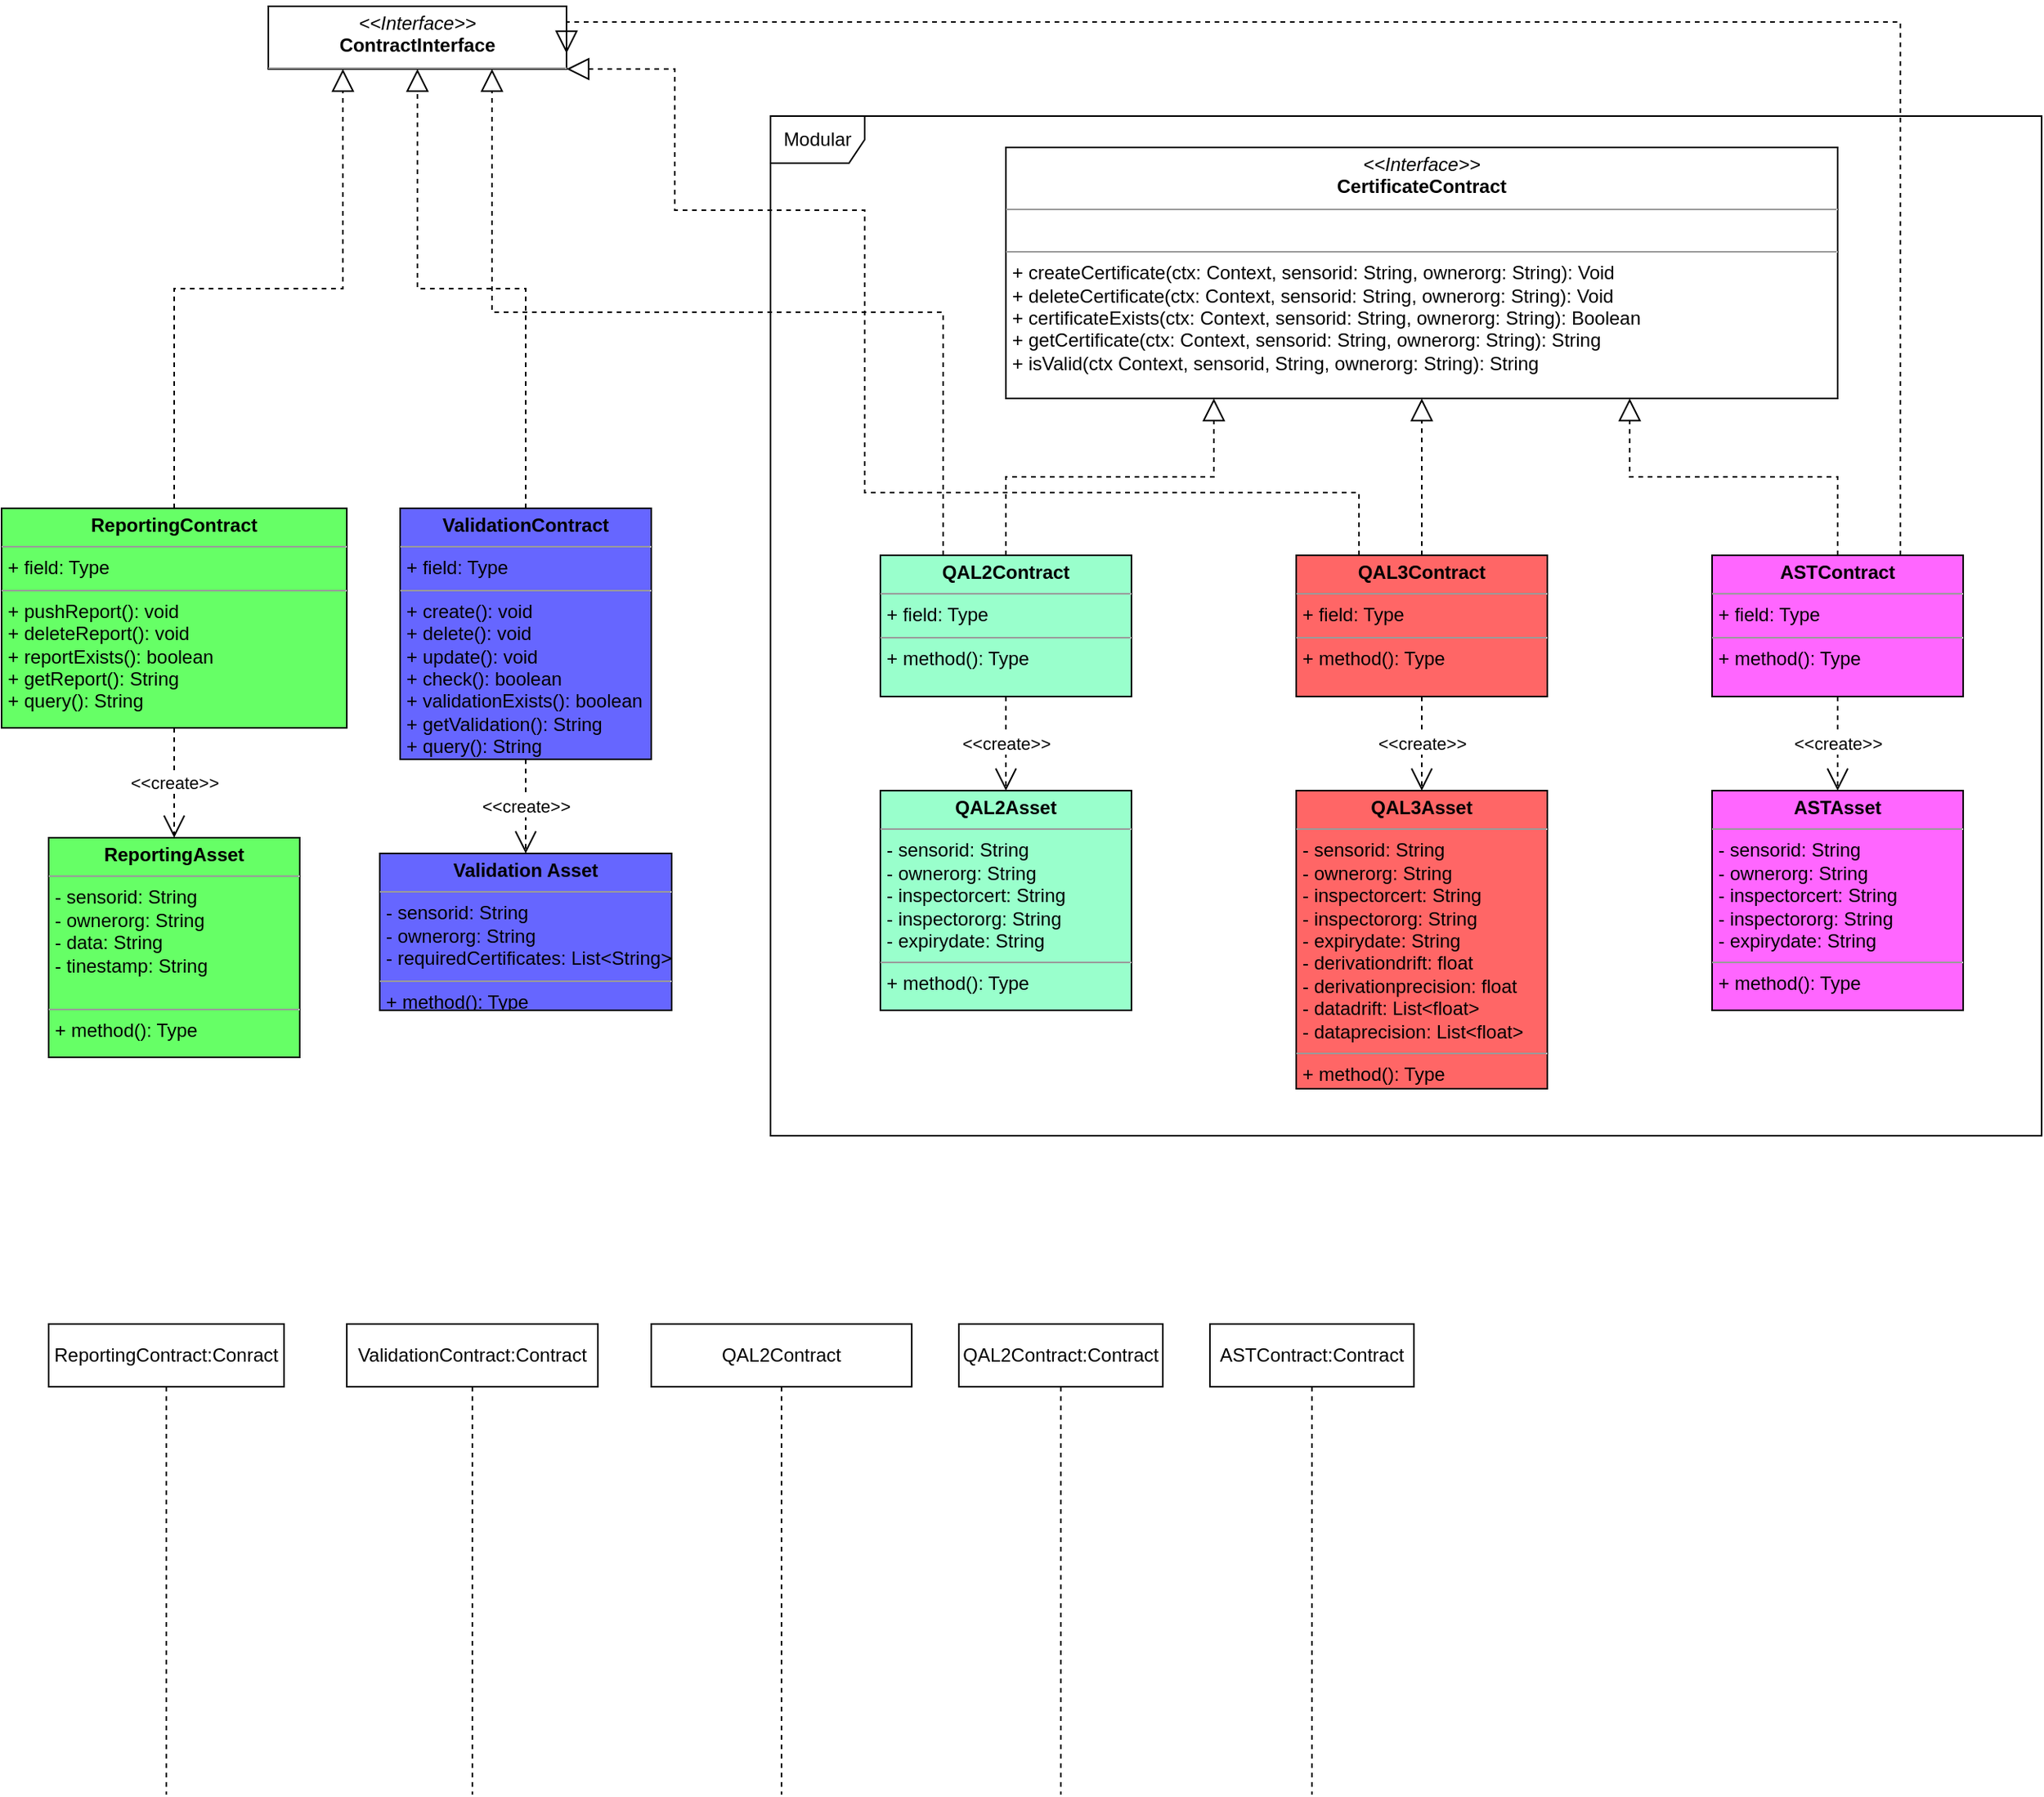 <mxfile version="15.4.0" type="device"><diagram id="C5RBs43oDa-KdzZeNtuy" name="Page-1"><mxGraphModel dx="988" dy="1668" grid="1" gridSize="10" guides="1" tooltips="1" connect="1" arrows="1" fold="1" page="1" pageScale="1" pageWidth="827" pageHeight="1169" math="0" shadow="0"><root><mxCell id="WIyWlLk6GJQsqaUBKTNV-0"/><mxCell id="WIyWlLk6GJQsqaUBKTNV-1" parent="WIyWlLk6GJQsqaUBKTNV-0"/><mxCell id="RsvaTviHztBzNRfAH-nc-0" value="&lt;p style=&quot;margin: 0px ; margin-top: 4px ; text-align: center&quot;&gt;&lt;b&gt;ValidationContract&lt;/b&gt;&lt;/p&gt;&lt;hr size=&quot;1&quot;&gt;&lt;p style=&quot;margin: 0px ; margin-left: 4px&quot;&gt;+ field: Type&lt;/p&gt;&lt;hr size=&quot;1&quot;&gt;&lt;p style=&quot;margin: 0px ; margin-left: 4px&quot;&gt;+ create(): void&lt;/p&gt;&lt;p style=&quot;margin: 0px ; margin-left: 4px&quot;&gt;+ delete(): void&lt;/p&gt;&lt;p style=&quot;margin: 0px ; margin-left: 4px&quot;&gt;+ update(): void&lt;/p&gt;&lt;p style=&quot;margin: 0px ; margin-left: 4px&quot;&gt;+ check(): boolean&lt;/p&gt;&lt;p style=&quot;margin: 0px ; margin-left: 4px&quot;&gt;+ validationExists(): boolean&lt;/p&gt;&lt;p style=&quot;margin: 0px ; margin-left: 4px&quot;&gt;+ getValidation(): String&lt;/p&gt;&lt;p style=&quot;margin: 0px ; margin-left: 4px&quot;&gt;+ query(): String&lt;/p&gt;" style="verticalAlign=top;align=left;overflow=fill;fontSize=12;fontFamily=Helvetica;html=1;fillColor=#6666FF;" vertex="1" parent="WIyWlLk6GJQsqaUBKTNV-1"><mxGeometry x="334" y="200" width="160" height="160" as="geometry"/></mxCell><mxCell id="RsvaTviHztBzNRfAH-nc-1" value="&lt;p style=&quot;margin: 0px ; margin-top: 4px ; text-align: center&quot;&gt;&lt;i&gt;&amp;lt;&amp;lt;Interface&amp;gt;&amp;gt;&lt;/i&gt;&lt;br&gt;&lt;b&gt;ContractInterface&lt;/b&gt;&lt;/p&gt;&lt;hr size=&quot;1&quot;&gt;&lt;p style=&quot;margin: 0px ; margin-left: 4px&quot;&gt;&lt;br&gt;&lt;/p&gt;" style="verticalAlign=top;align=left;overflow=fill;fontSize=12;fontFamily=Helvetica;html=1;" vertex="1" parent="WIyWlLk6GJQsqaUBKTNV-1"><mxGeometry x="250" y="-120" width="190" height="40" as="geometry"/></mxCell><mxCell id="RsvaTviHztBzNRfAH-nc-2" value="&lt;p style=&quot;margin: 0px ; margin-top: 4px ; text-align: center&quot;&gt;&lt;i&gt;&amp;lt;&amp;lt;Interface&amp;gt;&amp;gt;&lt;/i&gt;&lt;br&gt;&lt;b&gt;CertificateContract&lt;/b&gt;&lt;/p&gt;&lt;hr size=&quot;1&quot;&gt;&lt;p style=&quot;margin: 0px ; margin-left: 4px&quot;&gt;&lt;br&gt;&lt;/p&gt;&lt;hr size=&quot;1&quot;&gt;&lt;p style=&quot;margin: 0px ; margin-left: 4px&quot;&gt;+ createCertificate(ctx: Context, sensorid: String, ownerorg: String): Void&lt;/p&gt;&lt;p style=&quot;margin: 0px ; margin-left: 4px&quot;&gt;+ deleteCertificate(ctx: Context, sensorid: String, ownerorg: String): Void&lt;/p&gt;&lt;p style=&quot;margin: 0px ; margin-left: 4px&quot;&gt;+ certificateExists(ctx: Context, sensorid: String, ownerorg: String): Boolean&lt;/p&gt;&lt;p style=&quot;margin: 0px ; margin-left: 4px&quot;&gt;+ getCertificate(ctx: Context, sensorid: String, ownerorg: String): String&lt;br&gt;+ isValid(ctx Context, sensorid, String, ownerorg: String): String&lt;/p&gt;" style="verticalAlign=top;align=left;overflow=fill;fontSize=12;fontFamily=Helvetica;html=1;" vertex="1" parent="WIyWlLk6GJQsqaUBKTNV-1"><mxGeometry x="720" y="-30" width="530" height="160" as="geometry"/></mxCell><mxCell id="RsvaTviHztBzNRfAH-nc-7" value="&lt;p style=&quot;margin: 0px ; margin-top: 4px ; text-align: center&quot;&gt;&lt;b&gt;ReportingContract&lt;/b&gt;&lt;/p&gt;&lt;hr size=&quot;1&quot;&gt;&lt;p style=&quot;margin: 0px ; margin-left: 4px&quot;&gt;+ field: Type&lt;/p&gt;&lt;hr size=&quot;1&quot;&gt;&lt;p style=&quot;margin: 0px ; margin-left: 4px&quot;&gt;+ pushReport(): void&lt;/p&gt;&lt;p style=&quot;margin: 0px ; margin-left: 4px&quot;&gt;+ deleteReport(): void&lt;/p&gt;&lt;p style=&quot;margin: 0px ; margin-left: 4px&quot;&gt;+ reportExists(): boolean&lt;/p&gt;&lt;p style=&quot;margin: 0px ; margin-left: 4px&quot;&gt;+ getReport(): String&lt;/p&gt;&lt;p style=&quot;margin: 0px ; margin-left: 4px&quot;&gt;+ query(): String&lt;/p&gt;" style="verticalAlign=top;align=left;overflow=fill;fontSize=12;fontFamily=Helvetica;html=1;fillColor=#66FF66;" vertex="1" parent="WIyWlLk6GJQsqaUBKTNV-1"><mxGeometry x="80" y="200" width="220" height="140" as="geometry"/></mxCell><mxCell id="RsvaTviHztBzNRfAH-nc-8" value="&lt;p style=&quot;margin: 0px ; margin-top: 4px ; text-align: center&quot;&gt;&lt;b&gt;QAL2Contract&lt;/b&gt;&lt;/p&gt;&lt;hr size=&quot;1&quot;&gt;&lt;p style=&quot;margin: 0px ; margin-left: 4px&quot;&gt;+ field: Type&lt;/p&gt;&lt;hr size=&quot;1&quot;&gt;&lt;p style=&quot;margin: 0px ; margin-left: 4px&quot;&gt;+ method(): Type&lt;/p&gt;" style="verticalAlign=top;align=left;overflow=fill;fontSize=12;fontFamily=Helvetica;html=1;fillColor=#99FFCC;" vertex="1" parent="WIyWlLk6GJQsqaUBKTNV-1"><mxGeometry x="640" y="230" width="160" height="90" as="geometry"/></mxCell><mxCell id="RsvaTviHztBzNRfAH-nc-9" value="&lt;p style=&quot;margin: 0px ; margin-top: 4px ; text-align: center&quot;&gt;&lt;b&gt;QAL3Contract&lt;/b&gt;&lt;/p&gt;&lt;hr size=&quot;1&quot;&gt;&lt;p style=&quot;margin: 0px ; margin-left: 4px&quot;&gt;+ field: Type&lt;/p&gt;&lt;hr size=&quot;1&quot;&gt;&lt;p style=&quot;margin: 0px ; margin-left: 4px&quot;&gt;+ method(): Type&lt;/p&gt;" style="verticalAlign=top;align=left;overflow=fill;fontSize=12;fontFamily=Helvetica;html=1;fillColor=#FF6666;" vertex="1" parent="WIyWlLk6GJQsqaUBKTNV-1"><mxGeometry x="905" y="230" width="160" height="90" as="geometry"/></mxCell><mxCell id="RsvaTviHztBzNRfAH-nc-26" value="&lt;p style=&quot;margin: 0px ; margin-top: 4px ; text-align: center&quot;&gt;&lt;b&gt;ASTContract&lt;/b&gt;&lt;/p&gt;&lt;hr size=&quot;1&quot;&gt;&lt;p style=&quot;margin: 0px ; margin-left: 4px&quot;&gt;+ field: Type&lt;/p&gt;&lt;hr size=&quot;1&quot;&gt;&lt;p style=&quot;margin: 0px ; margin-left: 4px&quot;&gt;+ method(): Type&lt;/p&gt;" style="verticalAlign=top;align=left;overflow=fill;fontSize=12;fontFamily=Helvetica;html=1;fillColor=#FF66FF;" vertex="1" parent="WIyWlLk6GJQsqaUBKTNV-1"><mxGeometry x="1170" y="230" width="160" height="90" as="geometry"/></mxCell><mxCell id="RsvaTviHztBzNRfAH-nc-27" value="&lt;p style=&quot;margin: 0px ; margin-top: 4px ; text-align: center&quot;&gt;&lt;b&gt;QAL2Asset&lt;/b&gt;&lt;/p&gt;&lt;hr size=&quot;1&quot;&gt;&lt;p style=&quot;margin: 0px ; margin-left: 4px&quot;&gt;&lt;span&gt;- sensorid: String&lt;/span&gt;&lt;br&gt;&lt;/p&gt;&lt;p style=&quot;margin: 0px ; margin-left: 4px&quot;&gt;- ownerorg: String&lt;/p&gt;&lt;p style=&quot;margin: 0px ; margin-left: 4px&quot;&gt;- inspectorcert: String&lt;/p&gt;&lt;p style=&quot;margin: 0px ; margin-left: 4px&quot;&gt;- inspectororg: String&lt;/p&gt;&lt;p style=&quot;margin: 0px ; margin-left: 4px&quot;&gt;- expirydate: String&lt;/p&gt;&lt;hr size=&quot;1&quot;&gt;&lt;p style=&quot;margin: 0px ; margin-left: 4px&quot;&gt;+ method(): Type&lt;/p&gt;" style="verticalAlign=top;align=left;overflow=fill;fontSize=12;fontFamily=Helvetica;html=1;fillColor=#99FFCC;" vertex="1" parent="WIyWlLk6GJQsqaUBKTNV-1"><mxGeometry x="640" y="380" width="160" height="140" as="geometry"/></mxCell><mxCell id="RsvaTviHztBzNRfAH-nc-34" value="&lt;p style=&quot;margin: 0px ; margin-top: 4px ; text-align: center&quot;&gt;&lt;b&gt;ASTAsset&lt;/b&gt;&lt;/p&gt;&lt;hr size=&quot;1&quot;&gt;&lt;p style=&quot;margin: 0px ; margin-left: 4px&quot;&gt;&lt;span&gt;- sensorid: String&lt;/span&gt;&lt;br&gt;&lt;/p&gt;&lt;p style=&quot;margin: 0px ; margin-left: 4px&quot;&gt;- ownerorg: String&lt;/p&gt;&lt;p style=&quot;margin: 0px ; margin-left: 4px&quot;&gt;- inspectorcert: String&lt;/p&gt;&lt;p style=&quot;margin: 0px ; margin-left: 4px&quot;&gt;- inspectororg: String&lt;/p&gt;&lt;p style=&quot;margin: 0px ; margin-left: 4px&quot;&gt;- expirydate: String&lt;/p&gt;&lt;hr size=&quot;1&quot;&gt;&lt;p style=&quot;margin: 0px ; margin-left: 4px&quot;&gt;+ method(): Type&lt;/p&gt;" style="verticalAlign=top;align=left;overflow=fill;fontSize=12;fontFamily=Helvetica;html=1;fillColor=#FF66FF;" vertex="1" parent="WIyWlLk6GJQsqaUBKTNV-1"><mxGeometry x="1170" y="380" width="160" height="140" as="geometry"/></mxCell><mxCell id="RsvaTviHztBzNRfAH-nc-35" value="&lt;p style=&quot;margin: 0px ; margin-top: 4px ; text-align: center&quot;&gt;&lt;b&gt;QAL3Asset&lt;/b&gt;&lt;/p&gt;&lt;hr size=&quot;1&quot;&gt;&lt;p style=&quot;margin: 0px ; margin-left: 4px&quot;&gt;&lt;span&gt;- sensorid: String&lt;/span&gt;&lt;br&gt;&lt;/p&gt;&lt;p style=&quot;margin: 0px ; margin-left: 4px&quot;&gt;- ownerorg: String&lt;/p&gt;&lt;p style=&quot;margin: 0px ; margin-left: 4px&quot;&gt;- inspectorcert: String&lt;/p&gt;&lt;p style=&quot;margin: 0px ; margin-left: 4px&quot;&gt;- inspectororg: String&lt;/p&gt;&lt;p style=&quot;margin: 0px ; margin-left: 4px&quot;&gt;- expirydate: String&lt;/p&gt;&lt;p style=&quot;margin: 0px ; margin-left: 4px&quot;&gt;- derivationdrift: float&lt;/p&gt;&lt;p style=&quot;margin: 0px ; margin-left: 4px&quot;&gt;- derivationprecision: float&lt;/p&gt;&lt;p style=&quot;margin: 0px ; margin-left: 4px&quot;&gt;- datadrift: List&amp;lt;float&amp;gt;&lt;/p&gt;&lt;p style=&quot;margin: 0px ; margin-left: 4px&quot;&gt;- dataprecision: List&amp;lt;float&amp;gt;&lt;/p&gt;&lt;hr size=&quot;1&quot;&gt;&lt;p style=&quot;margin: 0px ; margin-left: 4px&quot;&gt;+ method(): Type&lt;/p&gt;" style="verticalAlign=top;align=left;overflow=fill;fontSize=12;fontFamily=Helvetica;html=1;fillColor=#FF6666;" vertex="1" parent="WIyWlLk6GJQsqaUBKTNV-1"><mxGeometry x="905" y="380" width="160" height="190" as="geometry"/></mxCell><mxCell id="RsvaTviHztBzNRfAH-nc-36" value="" style="endArrow=block;dashed=1;endFill=0;endSize=12;html=1;rounded=0;edgeStyle=orthogonalEdgeStyle;exitX=0.5;exitY=0;exitDx=0;exitDy=0;entryX=0.25;entryY=1;entryDx=0;entryDy=0;" edge="1" parent="WIyWlLk6GJQsqaUBKTNV-1" source="RsvaTviHztBzNRfAH-nc-8" target="RsvaTviHztBzNRfAH-nc-2"><mxGeometry width="160" relative="1" as="geometry"><mxPoint x="730" y="10" as="sourcePoint"/><mxPoint x="890" y="10" as="targetPoint"/></mxGeometry></mxCell><mxCell id="RsvaTviHztBzNRfAH-nc-37" value="" style="endArrow=block;dashed=1;endFill=0;endSize=12;html=1;rounded=0;edgeStyle=orthogonalEdgeStyle;entryX=0.5;entryY=1;entryDx=0;entryDy=0;exitX=0.5;exitY=0;exitDx=0;exitDy=0;" edge="1" parent="WIyWlLk6GJQsqaUBKTNV-1" source="RsvaTviHztBzNRfAH-nc-9" target="RsvaTviHztBzNRfAH-nc-2"><mxGeometry width="160" relative="1" as="geometry"><mxPoint x="730" y="10" as="sourcePoint"/><mxPoint x="890" y="10" as="targetPoint"/></mxGeometry></mxCell><mxCell id="RsvaTviHztBzNRfAH-nc-38" value="" style="endArrow=block;dashed=1;endFill=0;endSize=12;html=1;rounded=0;edgeStyle=orthogonalEdgeStyle;entryX=0.75;entryY=1;entryDx=0;entryDy=0;exitX=0.5;exitY=0;exitDx=0;exitDy=0;" edge="1" parent="WIyWlLk6GJQsqaUBKTNV-1" source="RsvaTviHztBzNRfAH-nc-26" target="RsvaTviHztBzNRfAH-nc-2"><mxGeometry width="160" relative="1" as="geometry"><mxPoint x="730" y="10" as="sourcePoint"/><mxPoint x="890" y="10" as="targetPoint"/></mxGeometry></mxCell><mxCell id="RsvaTviHztBzNRfAH-nc-39" value="" style="endArrow=block;dashed=1;endFill=0;endSize=12;html=1;rounded=0;edgeStyle=orthogonalEdgeStyle;entryX=0.75;entryY=1;entryDx=0;entryDy=0;exitX=0.25;exitY=0;exitDx=0;exitDy=0;" edge="1" parent="WIyWlLk6GJQsqaUBKTNV-1" source="RsvaTviHztBzNRfAH-nc-8" target="RsvaTviHztBzNRfAH-nc-1"><mxGeometry width="160" relative="1" as="geometry"><mxPoint x="730" y="10" as="sourcePoint"/><mxPoint x="890" y="10" as="targetPoint"/></mxGeometry></mxCell><mxCell id="RsvaTviHztBzNRfAH-nc-40" value="" style="endArrow=block;dashed=1;endFill=0;endSize=12;html=1;rounded=0;edgeStyle=orthogonalEdgeStyle;entryX=1;entryY=0.75;entryDx=0;entryDy=0;exitX=0.75;exitY=0;exitDx=0;exitDy=0;" edge="1" parent="WIyWlLk6GJQsqaUBKTNV-1" source="RsvaTviHztBzNRfAH-nc-26" target="RsvaTviHztBzNRfAH-nc-1"><mxGeometry width="160" relative="1" as="geometry"><mxPoint x="1260" y="30" as="sourcePoint"/><mxPoint x="890" y="10" as="targetPoint"/><Array as="points"><mxPoint x="1290" y="-110"/></Array></mxGeometry></mxCell><mxCell id="RsvaTviHztBzNRfAH-nc-41" value="" style="endArrow=block;dashed=1;endFill=0;endSize=12;html=1;rounded=0;edgeStyle=orthogonalEdgeStyle;exitX=0.25;exitY=0;exitDx=0;exitDy=0;entryX=1;entryY=1;entryDx=0;entryDy=0;" edge="1" parent="WIyWlLk6GJQsqaUBKTNV-1" source="RsvaTviHztBzNRfAH-nc-9" target="RsvaTviHztBzNRfAH-nc-1"><mxGeometry width="160" relative="1" as="geometry"><mxPoint x="730" y="10" as="sourcePoint"/><mxPoint x="890" y="10" as="targetPoint"/><Array as="points"><mxPoint x="945" y="190"/><mxPoint x="630" y="190"/><mxPoint x="630" y="10"/><mxPoint x="509" y="10"/></Array></mxGeometry></mxCell><mxCell id="RsvaTviHztBzNRfAH-nc-42" value="" style="endArrow=block;dashed=1;endFill=0;endSize=12;html=1;rounded=0;edgeStyle=orthogonalEdgeStyle;entryX=0.5;entryY=1;entryDx=0;entryDy=0;exitX=0.5;exitY=0;exitDx=0;exitDy=0;" edge="1" parent="WIyWlLk6GJQsqaUBKTNV-1" source="RsvaTviHztBzNRfAH-nc-0" target="RsvaTviHztBzNRfAH-nc-1"><mxGeometry width="160" relative="1" as="geometry"><mxPoint x="490" y="10" as="sourcePoint"/><mxPoint x="650" y="10" as="targetPoint"/></mxGeometry></mxCell><mxCell id="RsvaTviHztBzNRfAH-nc-43" value="" style="endArrow=block;dashed=1;endFill=0;endSize=12;html=1;rounded=0;edgeStyle=orthogonalEdgeStyle;exitX=0.5;exitY=0;exitDx=0;exitDy=0;entryX=0.25;entryY=1;entryDx=0;entryDy=0;" edge="1" parent="WIyWlLk6GJQsqaUBKTNV-1" source="RsvaTviHztBzNRfAH-nc-7" target="RsvaTviHztBzNRfAH-nc-1"><mxGeometry width="160" relative="1" as="geometry"><mxPoint x="490" y="10" as="sourcePoint"/><mxPoint x="650" y="10" as="targetPoint"/></mxGeometry></mxCell><mxCell id="RsvaTviHztBzNRfAH-nc-44" value="&lt;p style=&quot;margin: 0px ; margin-top: 4px ; text-align: center&quot;&gt;&lt;b&gt;Validation Asset&lt;/b&gt;&lt;/p&gt;&lt;hr size=&quot;1&quot;&gt;&lt;p style=&quot;margin: 0px ; margin-left: 4px&quot;&gt;- sensorid: String&lt;/p&gt;&lt;p style=&quot;margin: 0px ; margin-left: 4px&quot;&gt;- ownerorg: String&lt;/p&gt;&lt;p style=&quot;margin: 0px ; margin-left: 4px&quot;&gt;- requiredCertificates: List&amp;lt;String&amp;gt;&lt;/p&gt;&lt;hr size=&quot;1&quot;&gt;&lt;p style=&quot;margin: 0px ; margin-left: 4px&quot;&gt;+ method(): Type&lt;/p&gt;" style="verticalAlign=top;align=left;overflow=fill;fontSize=12;fontFamily=Helvetica;html=1;fillColor=#6666FF;" vertex="1" parent="WIyWlLk6GJQsqaUBKTNV-1"><mxGeometry x="321" y="420" width="186" height="100" as="geometry"/></mxCell><mxCell id="RsvaTviHztBzNRfAH-nc-45" value="&lt;p style=&quot;margin: 0px ; margin-top: 4px ; text-align: center&quot;&gt;&lt;b&gt;ReportingAsset&lt;/b&gt;&lt;/p&gt;&lt;hr size=&quot;1&quot;&gt;&lt;p style=&quot;margin: 0px ; margin-left: 4px&quot;&gt;- sensorid: String&lt;/p&gt;&lt;p style=&quot;margin: 0px ; margin-left: 4px&quot;&gt;- ownerorg: String&lt;/p&gt;&lt;p style=&quot;margin: 0px ; margin-left: 4px&quot;&gt;- data: String&lt;/p&gt;&lt;p style=&quot;margin: 0px ; margin-left: 4px&quot;&gt;- tinestamp: String&lt;/p&gt;&lt;p style=&quot;margin: 0px ; margin-left: 4px&quot;&gt;&lt;br&gt;&lt;/p&gt;&lt;hr size=&quot;1&quot;&gt;&lt;p style=&quot;margin: 0px ; margin-left: 4px&quot;&gt;+ method(): Type&lt;/p&gt;" style="verticalAlign=top;align=left;overflow=fill;fontSize=12;fontFamily=Helvetica;html=1;fillColor=#66FF66;" vertex="1" parent="WIyWlLk6GJQsqaUBKTNV-1"><mxGeometry x="110" y="410" width="160" height="140" as="geometry"/></mxCell><mxCell id="RsvaTviHztBzNRfAH-nc-46" value="&amp;lt;&amp;lt;create&amp;gt;&amp;gt;" style="endArrow=open;endSize=12;dashed=1;html=1;rounded=0;edgeStyle=orthogonalEdgeStyle;entryX=0.5;entryY=0;entryDx=0;entryDy=0;exitX=0.5;exitY=1;exitDx=0;exitDy=0;" edge="1" parent="WIyWlLk6GJQsqaUBKTNV-1" source="RsvaTviHztBzNRfAH-nc-8" target="RsvaTviHztBzNRfAH-nc-27"><mxGeometry width="160" relative="1" as="geometry"><mxPoint x="670" y="300" as="sourcePoint"/><mxPoint x="830" y="300" as="targetPoint"/></mxGeometry></mxCell><mxCell id="RsvaTviHztBzNRfAH-nc-47" value="&amp;lt;&amp;lt;create&amp;gt;&amp;gt;" style="endArrow=open;endSize=12;dashed=1;html=1;rounded=0;edgeStyle=orthogonalEdgeStyle;entryX=0.5;entryY=0;entryDx=0;entryDy=0;exitX=0.5;exitY=1;exitDx=0;exitDy=0;" edge="1" parent="WIyWlLk6GJQsqaUBKTNV-1" source="RsvaTviHztBzNRfAH-nc-9" target="RsvaTviHztBzNRfAH-nc-35"><mxGeometry width="160" relative="1" as="geometry"><mxPoint x="670" y="300" as="sourcePoint"/><mxPoint x="830" y="300" as="targetPoint"/></mxGeometry></mxCell><mxCell id="RsvaTviHztBzNRfAH-nc-48" value="&amp;lt;&amp;lt;create&amp;gt;&amp;gt;" style="endArrow=open;endSize=12;dashed=1;html=1;rounded=0;edgeStyle=orthogonalEdgeStyle;exitX=0.5;exitY=1;exitDx=0;exitDy=0;entryX=0.5;entryY=0;entryDx=0;entryDy=0;" edge="1" parent="WIyWlLk6GJQsqaUBKTNV-1" source="RsvaTviHztBzNRfAH-nc-26" target="RsvaTviHztBzNRfAH-nc-34"><mxGeometry width="160" relative="1" as="geometry"><mxPoint x="670" y="300" as="sourcePoint"/><mxPoint x="1250" y="360" as="targetPoint"/></mxGeometry></mxCell><mxCell id="RsvaTviHztBzNRfAH-nc-49" value="&amp;lt;&amp;lt;create&amp;gt;&amp;gt;" style="endArrow=open;endSize=12;dashed=1;html=1;rounded=0;edgeStyle=orthogonalEdgeStyle;entryX=0.5;entryY=0;entryDx=0;entryDy=0;exitX=0.5;exitY=1;exitDx=0;exitDy=0;" edge="1" parent="WIyWlLk6GJQsqaUBKTNV-1" source="RsvaTviHztBzNRfAH-nc-0" target="RsvaTviHztBzNRfAH-nc-44"><mxGeometry width="160" relative="1" as="geometry"><mxPoint x="600" y="300" as="sourcePoint"/><mxPoint x="760" y="300" as="targetPoint"/></mxGeometry></mxCell><mxCell id="RsvaTviHztBzNRfAH-nc-50" value="&amp;lt;&amp;lt;create&amp;gt;&amp;gt;" style="endArrow=open;endSize=12;dashed=1;html=1;rounded=0;edgeStyle=orthogonalEdgeStyle;exitX=0.5;exitY=1;exitDx=0;exitDy=0;" edge="1" parent="WIyWlLk6GJQsqaUBKTNV-1" source="RsvaTviHztBzNRfAH-nc-7" target="RsvaTviHztBzNRfAH-nc-45"><mxGeometry width="160" relative="1" as="geometry"><mxPoint x="600" y="300" as="sourcePoint"/><mxPoint x="760" y="300" as="targetPoint"/></mxGeometry></mxCell><mxCell id="RsvaTviHztBzNRfAH-nc-51" value="Modular" style="shape=umlFrame;whiteSpace=wrap;html=1;fillColor=#FFFFFF;" vertex="1" parent="WIyWlLk6GJQsqaUBKTNV-1"><mxGeometry x="570" y="-50" width="810" height="650" as="geometry"/></mxCell><mxCell id="RsvaTviHztBzNRfAH-nc-52" value="ReportingContract:Conract" style="shape=umlLifeline;perimeter=lifelinePerimeter;whiteSpace=wrap;html=1;container=1;collapsible=0;recursiveResize=0;outlineConnect=0;fillColor=#FFFFFF;" vertex="1" parent="WIyWlLk6GJQsqaUBKTNV-1"><mxGeometry x="110" y="720" width="150" height="300" as="geometry"/></mxCell><mxCell id="RsvaTviHztBzNRfAH-nc-53" value="ValidationContract:Contract" style="shape=umlLifeline;perimeter=lifelinePerimeter;whiteSpace=wrap;html=1;container=1;collapsible=0;recursiveResize=0;outlineConnect=0;fillColor=#FFFFFF;" vertex="1" parent="WIyWlLk6GJQsqaUBKTNV-1"><mxGeometry x="300" y="720" width="160" height="300" as="geometry"/></mxCell><mxCell id="RsvaTviHztBzNRfAH-nc-54" value="QAL2Contract" style="shape=umlLifeline;perimeter=lifelinePerimeter;whiteSpace=wrap;html=1;container=1;collapsible=0;recursiveResize=0;outlineConnect=0;fillColor=#FFFFFF;" vertex="1" parent="WIyWlLk6GJQsqaUBKTNV-1"><mxGeometry x="494" y="720" width="166" height="300" as="geometry"/></mxCell><mxCell id="RsvaTviHztBzNRfAH-nc-55" value="QAL2Contract:Contract" style="shape=umlLifeline;perimeter=lifelinePerimeter;whiteSpace=wrap;html=1;container=1;collapsible=0;recursiveResize=0;outlineConnect=0;fillColor=#FFFFFF;" vertex="1" parent="WIyWlLk6GJQsqaUBKTNV-1"><mxGeometry x="690" y="720" width="130" height="300" as="geometry"/></mxCell><mxCell id="RsvaTviHztBzNRfAH-nc-56" value="ASTContract:Contract" style="shape=umlLifeline;perimeter=lifelinePerimeter;whiteSpace=wrap;html=1;container=1;collapsible=0;recursiveResize=0;outlineConnect=0;fillColor=#FFFFFF;" vertex="1" parent="WIyWlLk6GJQsqaUBKTNV-1"><mxGeometry x="850" y="720" width="130" height="300" as="geometry"/></mxCell></root></mxGraphModel></diagram></mxfile>
